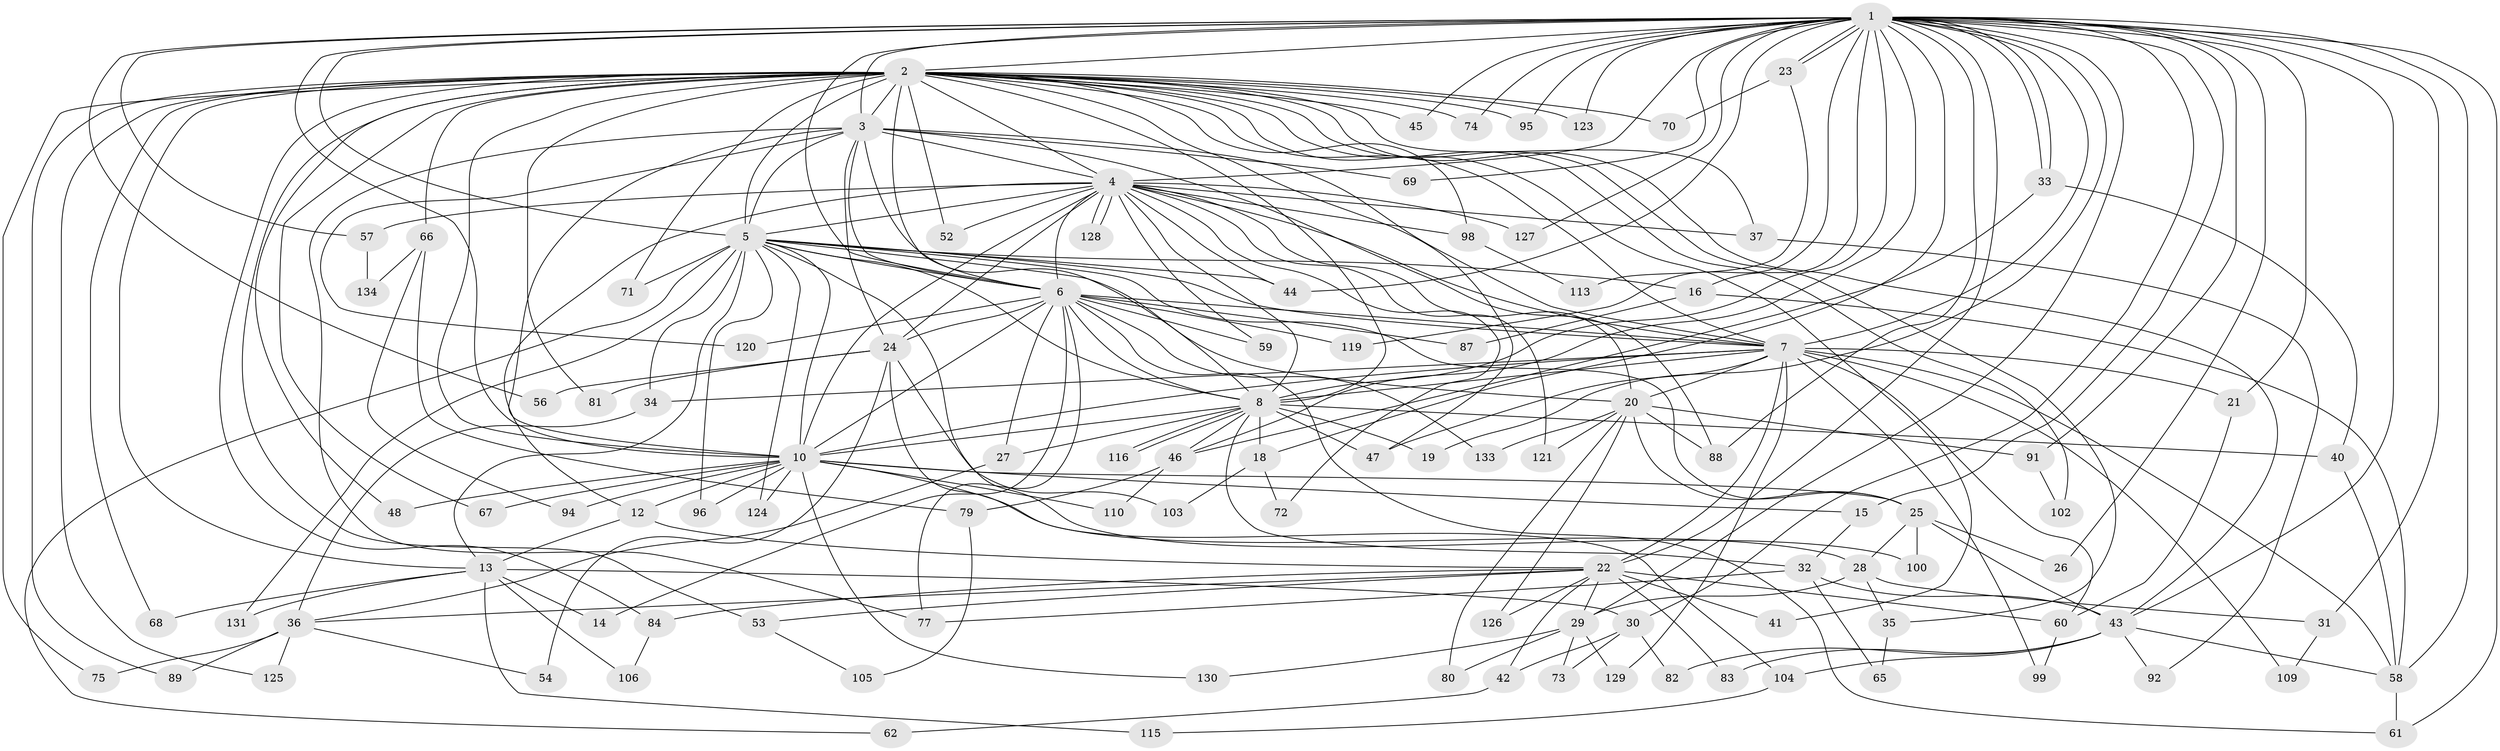 // Generated by graph-tools (version 1.1) at 2025/51/02/27/25 19:51:45]
// undirected, 106 vertices, 248 edges
graph export_dot {
graph [start="1"]
  node [color=gray90,style=filled];
  1 [super="+107"];
  2 [super="+9"];
  3 [super="+49"];
  4 [super="+118"];
  5 [super="+11"];
  6 [super="+76"];
  7 [super="+51"];
  8 [super="+97"];
  10 [super="+39"];
  12;
  13 [super="+17"];
  14;
  15;
  16 [super="+93"];
  18;
  19;
  20 [super="+101"];
  21;
  22 [super="+50"];
  23;
  24 [super="+63"];
  25 [super="+117"];
  26 [super="+108"];
  27;
  28;
  29 [super="+38"];
  30;
  31;
  32 [super="+114"];
  33;
  34;
  35;
  36 [super="+64"];
  37;
  40 [super="+111"];
  41;
  42;
  43 [super="+55"];
  44;
  45;
  46 [super="+78"];
  47 [super="+122"];
  48;
  52;
  53;
  54;
  56;
  57;
  58 [super="+90"];
  59;
  60 [super="+112"];
  61 [super="+85"];
  62;
  65;
  66;
  67;
  68;
  69;
  70;
  71;
  72;
  73;
  74;
  75;
  77 [super="+86"];
  79;
  80;
  81;
  82;
  83;
  84;
  87;
  88 [super="+132"];
  89;
  91;
  92;
  94;
  95;
  96;
  98;
  99;
  100;
  102;
  103;
  104;
  105;
  106;
  109;
  110;
  113;
  115;
  116;
  119;
  120;
  121;
  123;
  124;
  125;
  126;
  127;
  128;
  129;
  130;
  131;
  133;
  134;
  1 -- 2 [weight=2];
  1 -- 3 [weight=2];
  1 -- 4;
  1 -- 5;
  1 -- 6;
  1 -- 7;
  1 -- 8 [weight=2];
  1 -- 10;
  1 -- 15;
  1 -- 16;
  1 -- 18;
  1 -- 19;
  1 -- 21;
  1 -- 22;
  1 -- 23;
  1 -- 23;
  1 -- 26 [weight=2];
  1 -- 29;
  1 -- 30;
  1 -- 31;
  1 -- 33;
  1 -- 33;
  1 -- 43;
  1 -- 44;
  1 -- 45;
  1 -- 46;
  1 -- 56;
  1 -- 57;
  1 -- 61;
  1 -- 69;
  1 -- 74;
  1 -- 91;
  1 -- 95;
  1 -- 119;
  1 -- 123;
  1 -- 127;
  1 -- 58;
  1 -- 88;
  2 -- 3 [weight=2];
  2 -- 4 [weight=2];
  2 -- 5 [weight=2];
  2 -- 6 [weight=3];
  2 -- 7 [weight=2];
  2 -- 8 [weight=2];
  2 -- 10 [weight=2];
  2 -- 35;
  2 -- 48;
  2 -- 52;
  2 -- 66 [weight=2];
  2 -- 68;
  2 -- 71;
  2 -- 74;
  2 -- 75;
  2 -- 89;
  2 -- 95;
  2 -- 125;
  2 -- 67;
  2 -- 70;
  2 -- 13;
  2 -- 81;
  2 -- 84;
  2 -- 98;
  2 -- 37;
  2 -- 102;
  2 -- 41;
  2 -- 43;
  2 -- 45;
  2 -- 53;
  2 -- 123;
  2 -- 47;
  3 -- 4;
  3 -- 5 [weight=2];
  3 -- 6;
  3 -- 7;
  3 -- 8;
  3 -- 10;
  3 -- 24;
  3 -- 69;
  3 -- 88;
  3 -- 120;
  3 -- 77;
  4 -- 5;
  4 -- 6;
  4 -- 7 [weight=2];
  4 -- 8;
  4 -- 10;
  4 -- 12;
  4 -- 37;
  4 -- 52;
  4 -- 57;
  4 -- 59;
  4 -- 72;
  4 -- 98;
  4 -- 121;
  4 -- 128;
  4 -- 128;
  4 -- 44;
  4 -- 127;
  4 -- 24;
  4 -- 20;
  5 -- 6;
  5 -- 7;
  5 -- 8;
  5 -- 10 [weight=2];
  5 -- 13;
  5 -- 16;
  5 -- 20;
  5 -- 34;
  5 -- 44;
  5 -- 62;
  5 -- 71;
  5 -- 96;
  5 -- 100;
  5 -- 124;
  5 -- 131;
  5 -- 25;
  6 -- 7;
  6 -- 8;
  6 -- 10;
  6 -- 14;
  6 -- 24;
  6 -- 27;
  6 -- 59;
  6 -- 77;
  6 -- 87;
  6 -- 119;
  6 -- 120;
  6 -- 133;
  6 -- 61;
  7 -- 8;
  7 -- 10;
  7 -- 20;
  7 -- 21;
  7 -- 22;
  7 -- 34;
  7 -- 47;
  7 -- 58;
  7 -- 99;
  7 -- 109;
  7 -- 129;
  7 -- 60;
  8 -- 10;
  8 -- 18;
  8 -- 19;
  8 -- 27;
  8 -- 32;
  8 -- 40;
  8 -- 46;
  8 -- 47;
  8 -- 116;
  8 -- 116;
  10 -- 12;
  10 -- 15;
  10 -- 25;
  10 -- 28;
  10 -- 48;
  10 -- 67;
  10 -- 94;
  10 -- 96;
  10 -- 110;
  10 -- 124;
  10 -- 130;
  12 -- 22;
  12 -- 13;
  13 -- 14;
  13 -- 30;
  13 -- 68;
  13 -- 106;
  13 -- 115;
  13 -- 131;
  15 -- 32;
  16 -- 87;
  16 -- 58;
  18 -- 72;
  18 -- 103;
  20 -- 25;
  20 -- 80;
  20 -- 88;
  20 -- 91;
  20 -- 121;
  20 -- 126;
  20 -- 133;
  21 -- 60;
  22 -- 29;
  22 -- 36;
  22 -- 41;
  22 -- 42;
  22 -- 60;
  22 -- 83;
  22 -- 84;
  22 -- 126;
  22 -- 53;
  23 -- 70;
  23 -- 113;
  24 -- 54;
  24 -- 56;
  24 -- 81;
  24 -- 103;
  24 -- 104;
  25 -- 26;
  25 -- 28;
  25 -- 100;
  25 -- 43;
  27 -- 36;
  28 -- 31;
  28 -- 35;
  28 -- 29;
  29 -- 80;
  29 -- 129;
  29 -- 130;
  29 -- 73;
  30 -- 42;
  30 -- 73;
  30 -- 82;
  31 -- 109;
  32 -- 65;
  32 -- 77;
  32 -- 43;
  33 -- 40;
  33 -- 46;
  34 -- 36;
  35 -- 65;
  36 -- 54;
  36 -- 75;
  36 -- 89;
  36 -- 125;
  37 -- 92;
  40 -- 58;
  42 -- 62;
  43 -- 58;
  43 -- 82;
  43 -- 83;
  43 -- 104;
  43 -- 92;
  46 -- 79;
  46 -- 110;
  53 -- 105;
  57 -- 134;
  58 -- 61;
  60 -- 99;
  66 -- 79;
  66 -- 94;
  66 -- 134;
  79 -- 105;
  84 -- 106;
  91 -- 102;
  98 -- 113;
  104 -- 115;
}
